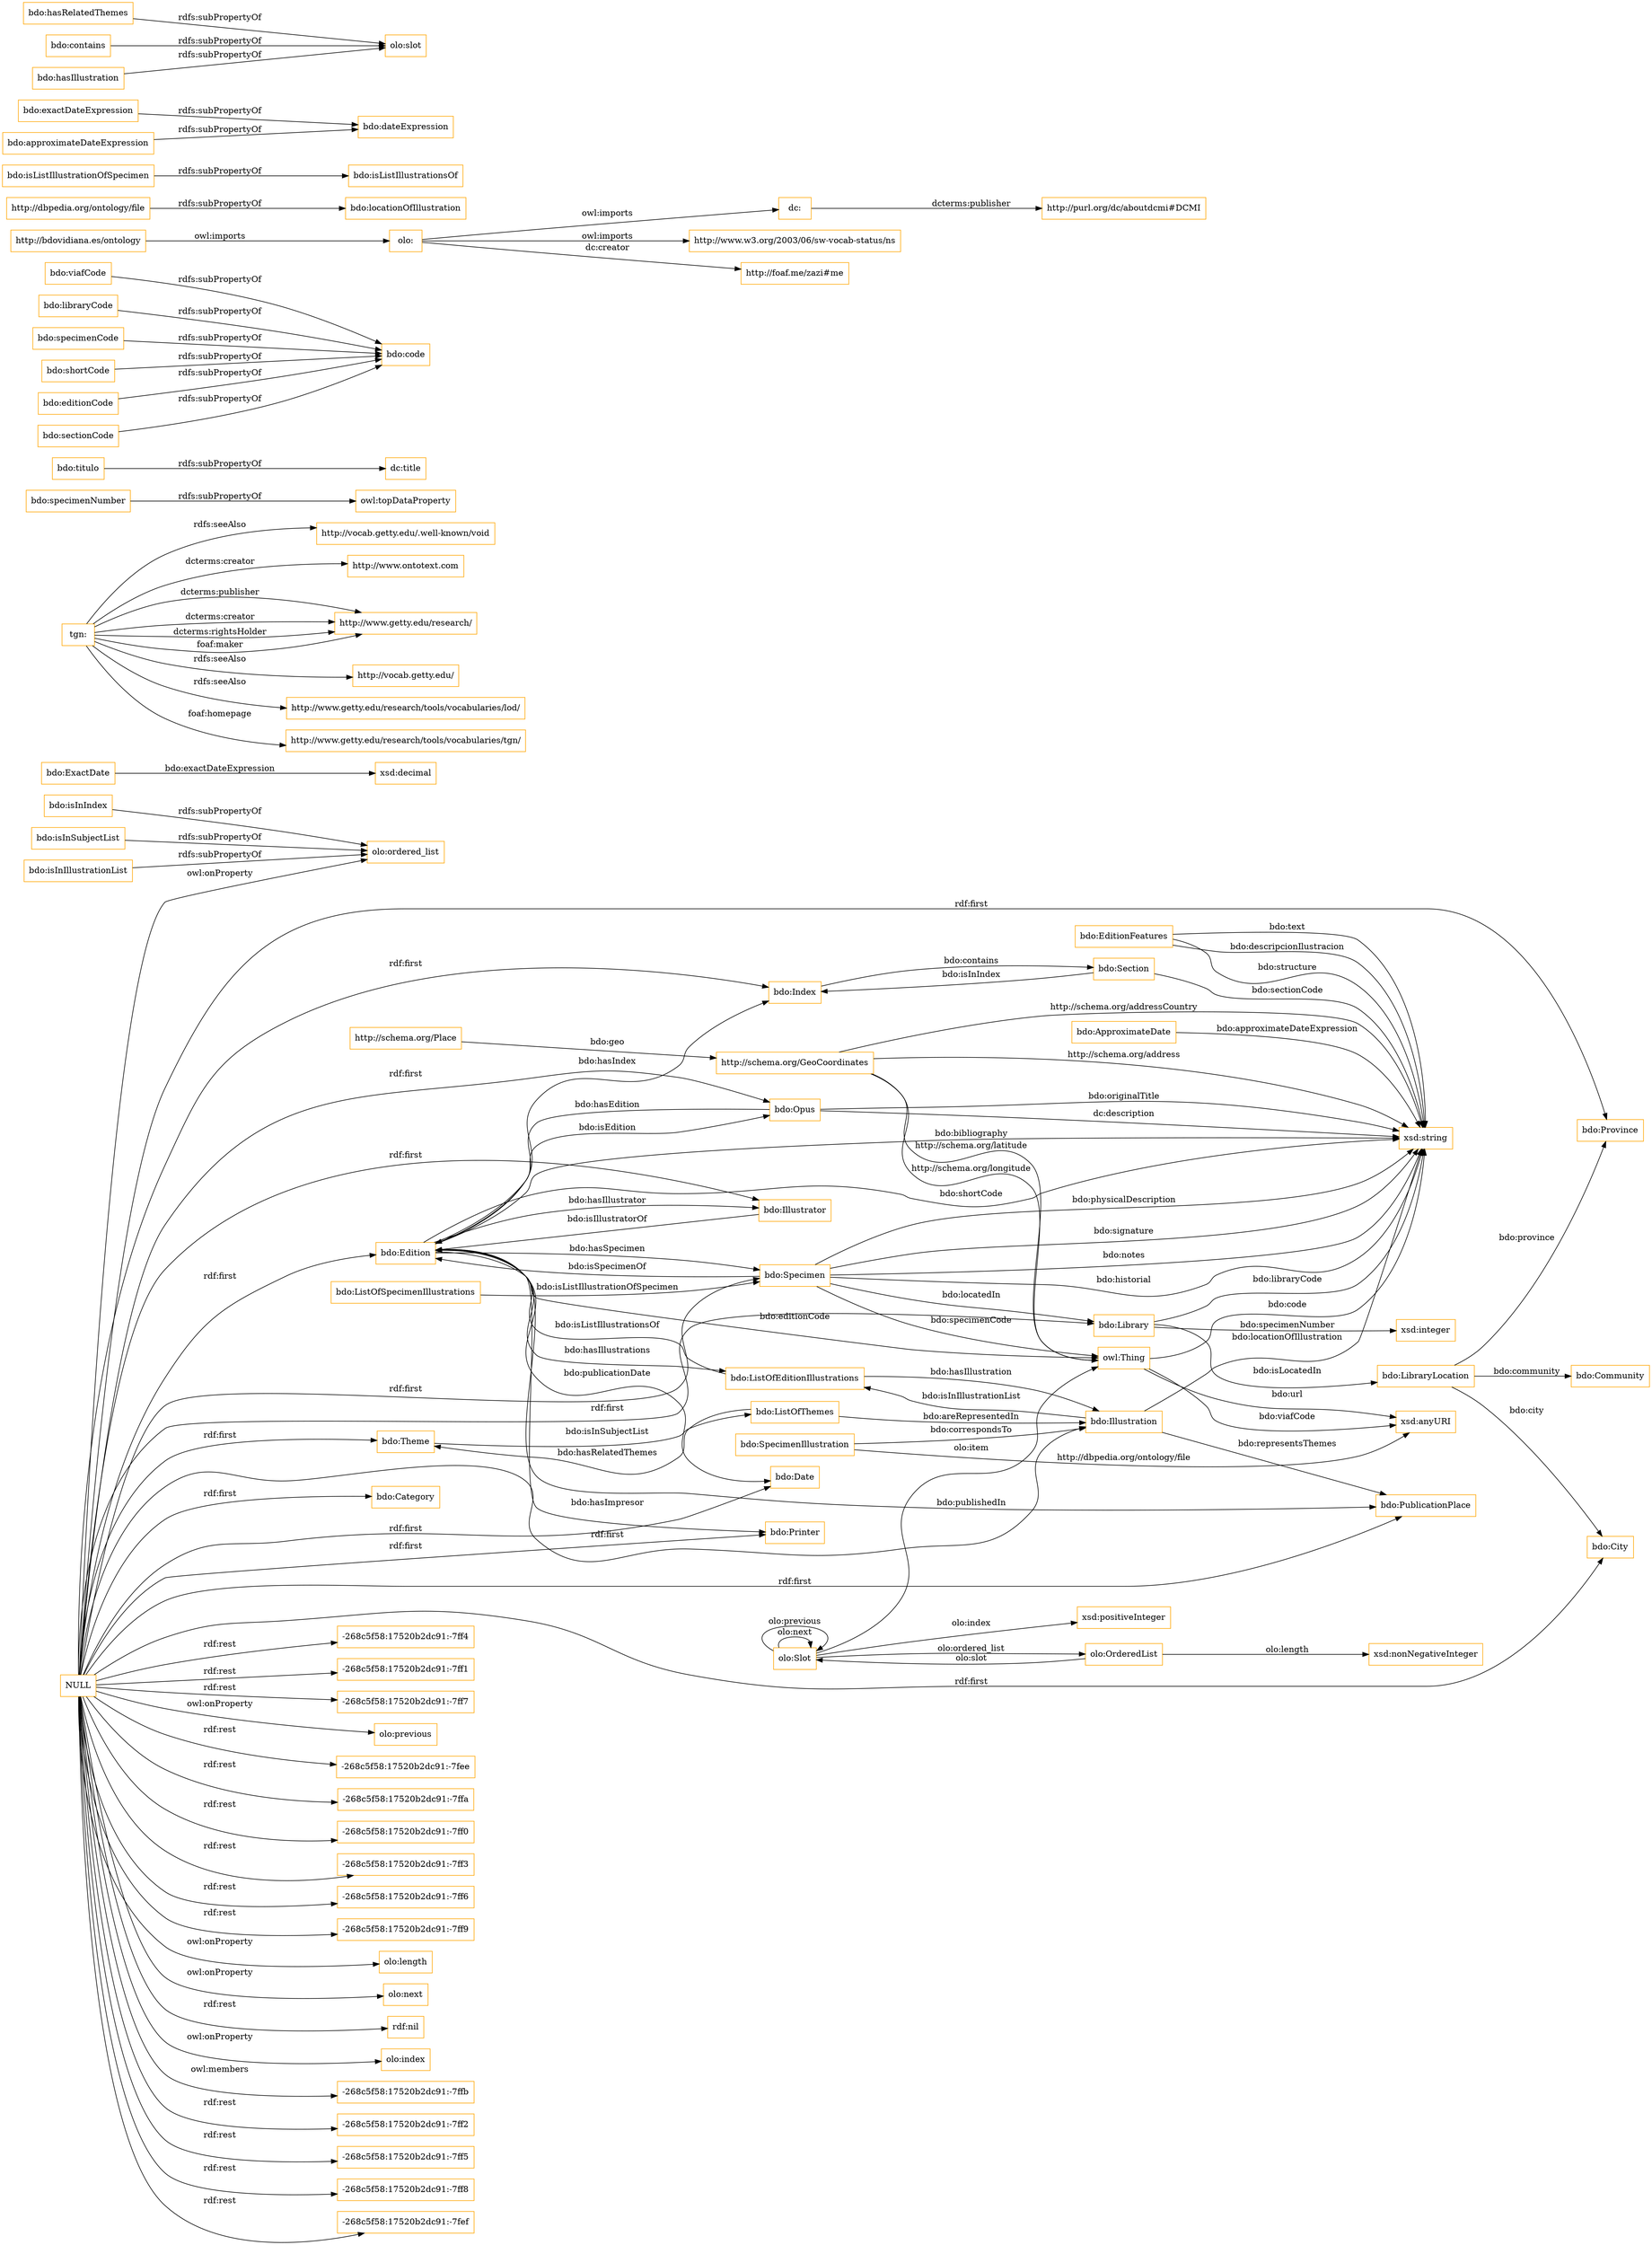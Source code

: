 digraph ar2dtool_diagram { 
rankdir=LR;
size="1501"
node [shape = rectangle, color="orange"]; "http://schema.org/GeoCoordinates" "bdo:Edition" "bdo:Date" "bdo:Printer" "bdo:ListOfEditionIllustrations" "bdo:ListOfThemes" "bdo:Category" "bdo:Specimen" "bdo:Index" "bdo:Province" "bdo:PublicationPlace" "bdo:Library" "bdo:ListOfSpecimenIllustrations" "bdo:LibraryLocation" "bdo:EditionFeatures" "bdo:Illustrator" "bdo:Section" "bdo:SpecimenIllustration" "bdo:ApproximateDate" "bdo:ExactDate" "bdo:Community" "bdo:Opus" "http://schema.org/Place" "bdo:City" "bdo:Theme" "bdo:Illustration" "olo:Slot" "olo:OrderedList" ; /*classes style*/
	"tgn:" -> "http://vocab.getty.edu/.well-known/void" [ label = "rdfs:seeAlso" ];
	"tgn:" -> "http://www.ontotext.com" [ label = "dcterms:creator" ];
	"tgn:" -> "http://www.getty.edu/research/" [ label = "dcterms:publisher" ];
	"tgn:" -> "http://vocab.getty.edu/" [ label = "rdfs:seeAlso" ];
	"tgn:" -> "http://www.getty.edu/research/tools/vocabularies/lod/" [ label = "rdfs:seeAlso" ];
	"tgn:" -> "http://www.getty.edu/research/" [ label = "dcterms:creator" ];
	"tgn:" -> "http://www.getty.edu/research/" [ label = "dcterms:rightsHolder" ];
	"tgn:" -> "http://www.getty.edu/research/tools/vocabularies/tgn/" [ label = "foaf:homepage" ];
	"tgn:" -> "http://www.getty.edu/research/" [ label = "foaf:maker" ];
	"bdo:specimenNumber" -> "owl:topDataProperty" [ label = "rdfs:subPropertyOf" ];
	"bdo:titulo" -> "dc:title" [ label = "rdfs:subPropertyOf" ];
	"bdo:isInIllustrationList" -> "olo:ordered_list" [ label = "rdfs:subPropertyOf" ];
	"bdo:viafCode" -> "bdo:code" [ label = "rdfs:subPropertyOf" ];
	"bdo:libraryCode" -> "bdo:code" [ label = "rdfs:subPropertyOf" ];
	"dc:" -> "http://purl.org/dc/aboutdcmi#DCMI" [ label = "dcterms:publisher" ];
	"http://dbpedia.org/ontology/file" -> "bdo:locationOfIllustration" [ label = "rdfs:subPropertyOf" ];
	"bdo:specimenCode" -> "bdo:code" [ label = "rdfs:subPropertyOf" ];
	"bdo:isInIndex" -> "olo:ordered_list" [ label = "rdfs:subPropertyOf" ];
	"olo:" -> "http://www.w3.org/2003/06/sw-vocab-status/ns" [ label = "owl:imports" ];
	"olo:" -> "dc:" [ label = "owl:imports" ];
	"olo:" -> "http://foaf.me/zazi#me" [ label = "dc:creator" ];
	"bdo:isListIllustrationOfSpecimen" -> "bdo:isListIllustrationsOf" [ label = "rdfs:subPropertyOf" ];
	"NULL" -> "olo:previous" [ label = "owl:onProperty" ];
	"NULL" -> "-268c5f58:17520b2dc91:-7fee" [ label = "rdf:rest" ];
	"NULL" -> "bdo:Opus" [ label = "rdf:first" ];
	"NULL" -> "bdo:Library" [ label = "rdf:first" ];
	"NULL" -> "-268c5f58:17520b2dc91:-7ffa" [ label = "rdf:rest" ];
	"NULL" -> "-268c5f58:17520b2dc91:-7ff0" [ label = "rdf:rest" ];
	"NULL" -> "-268c5f58:17520b2dc91:-7ff3" [ label = "rdf:rest" ];
	"NULL" -> "-268c5f58:17520b2dc91:-7ff6" [ label = "rdf:rest" ];
	"NULL" -> "-268c5f58:17520b2dc91:-7ff9" [ label = "rdf:rest" ];
	"NULL" -> "bdo:Illustrator" [ label = "rdf:first" ];
	"NULL" -> "olo:length" [ label = "owl:onProperty" ];
	"NULL" -> "bdo:Category" [ label = "rdf:first" ];
	"NULL" -> "bdo:Specimen" [ label = "rdf:first" ];
	"NULL" -> "bdo:Theme" [ label = "rdf:first" ];
	"NULL" -> "olo:next" [ label = "owl:onProperty" ];
	"NULL" -> "bdo:Province" [ label = "rdf:first" ];
	"NULL" -> "rdf:nil" [ label = "rdf:rest" ];
	"NULL" -> "bdo:Index" [ label = "rdf:first" ];
	"NULL" -> "bdo:City" [ label = "rdf:first" ];
	"NULL" -> "olo:index" [ label = "owl:onProperty" ];
	"NULL" -> "-268c5f58:17520b2dc91:-7ffb" [ label = "owl:members" ];
	"NULL" -> "-268c5f58:17520b2dc91:-7ff2" [ label = "rdf:rest" ];
	"NULL" -> "-268c5f58:17520b2dc91:-7ff5" [ label = "rdf:rest" ];
	"NULL" -> "-268c5f58:17520b2dc91:-7ff8" [ label = "rdf:rest" ];
	"NULL" -> "bdo:Illustration" [ label = "rdf:first" ];
	"NULL" -> "bdo:Printer" [ label = "rdf:first" ];
	"NULL" -> "bdo:Edition" [ label = "rdf:first" ];
	"NULL" -> "-268c5f58:17520b2dc91:-7fef" [ label = "rdf:rest" ];
	"NULL" -> "bdo:Date" [ label = "rdf:first" ];
	"NULL" -> "-268c5f58:17520b2dc91:-7ff4" [ label = "rdf:rest" ];
	"NULL" -> "olo:ordered_list" [ label = "owl:onProperty" ];
	"NULL" -> "-268c5f58:17520b2dc91:-7ff1" [ label = "rdf:rest" ];
	"NULL" -> "bdo:PublicationPlace" [ label = "rdf:first" ];
	"NULL" -> "-268c5f58:17520b2dc91:-7ff7" [ label = "rdf:rest" ];
	"bdo:exactDateExpression" -> "bdo:dateExpression" [ label = "rdfs:subPropertyOf" ];
	"bdo:shortCode" -> "bdo:code" [ label = "rdfs:subPropertyOf" ];
	"bdo:hasRelatedThemes" -> "olo:slot" [ label = "rdfs:subPropertyOf" ];
	"bdo:editionCode" -> "bdo:code" [ label = "rdfs:subPropertyOf" ];
	"http://bdovidiana.es/ontology" -> "olo:" [ label = "owl:imports" ];
	"bdo:sectionCode" -> "bdo:code" [ label = "rdfs:subPropertyOf" ];
	"bdo:approximateDateExpression" -> "bdo:dateExpression" [ label = "rdfs:subPropertyOf" ];
	"bdo:isInSubjectList" -> "olo:ordered_list" [ label = "rdfs:subPropertyOf" ];
	"bdo:contains" -> "olo:slot" [ label = "rdfs:subPropertyOf" ];
	"bdo:hasIllustration" -> "olo:slot" [ label = "rdfs:subPropertyOf" ];
	"bdo:Edition" -> "bdo:Opus" [ label = "bdo:isEdition" ];
	"olo:OrderedList" -> "olo:Slot" [ label = "olo:slot" ];
	"bdo:Section" -> "xsd:string" [ label = "bdo:sectionCode" ];
	"bdo:Specimen" -> "xsd:string" [ label = "bdo:historial" ];
	"olo:Slot" -> "olo:Slot" [ label = "olo:next" ];
	"bdo:Illustration" -> "xsd:string" [ label = "bdo:locationOfIllustration" ];
	"bdo:Library" -> "xsd:integer" [ label = "bdo:specimenNumber" ];
	"bdo:Edition" -> "owl:Thing" [ label = "bdo:editionCode" ];
	"bdo:Library" -> "xsd:string" [ label = "bdo:libraryCode" ];
	"bdo:ListOfEditionIllustrations" -> "bdo:Illustration" [ label = "bdo:hasIllustration" ];
	"bdo:Library" -> "bdo:LibraryLocation" [ label = "bdo:isLocatedIn" ];
	"http://schema.org/GeoCoordinates" -> "xsd:string" [ label = "http://schema.org/addressCountry" ];
	"bdo:EditionFeatures" -> "xsd:string" [ label = "bdo:structure" ];
	"bdo:LibraryLocation" -> "bdo:City" [ label = "bdo:city" ];
	"bdo:ListOfThemes" -> "bdo:Illustration" [ label = "bdo:areRepresentedIn" ];
	"owl:Thing" -> "xsd:string" [ label = "bdo:code" ];
	"bdo:SpecimenIllustration" -> "xsd:anyURI" [ label = "http://dbpedia.org/ontology/file" ];
	"http://schema.org/GeoCoordinates" -> "owl:Thing" [ label = "http://schema.org/longitude" ];
	"olo:Slot" -> "owl:Thing" [ label = "olo:item" ];
	"bdo:Theme" -> "bdo:ListOfThemes" [ label = "bdo:isInSubjectList" ];
	"bdo:Opus" -> "xsd:string" [ label = "dc:description" ];
	"bdo:Opus" -> "bdo:Edition" [ label = "bdo:hasEdition" ];
	"bdo:ListOfEditionIllustrations" -> "bdo:Edition" [ label = "bdo:isListIllustrationsOf" ];
	"bdo:Edition" -> "bdo:Index" [ label = "bdo:hasIndex" ];
	"bdo:Edition" -> "bdo:PublicationPlace" [ label = "bdo:publishedIn" ];
	"bdo:Edition" -> "bdo:Specimen" [ label = "bdo:hasSpecimen" ];
	"bdo:Specimen" -> "owl:Thing" [ label = "bdo:specimenCode" ];
	"olo:Slot" -> "olo:Slot" [ label = "olo:previous" ];
	"bdo:Illustrator" -> "bdo:Edition" [ label = "bdo:isIllustratorOf" ];
	"bdo:Edition" -> "bdo:Illustrator" [ label = "bdo:hasIllustrator" ];
	"bdo:Section" -> "bdo:Index" [ label = "bdo:isInIndex" ];
	"bdo:Edition" -> "bdo:Date" [ label = "bdo:publicationDate" ];
	"bdo:Edition" -> "xsd:string" [ label = "bdo:bibliography" ];
	"bdo:ApproximateDate" -> "xsd:string" [ label = "bdo:approximateDateExpression" ];
	"bdo:Illustration" -> "bdo:ListOfEditionIllustrations" [ label = "bdo:isInIllustrationList" ];
	"olo:Slot" -> "xsd:positiveInteger" [ label = "olo:index" ];
	"http://schema.org/GeoCoordinates" -> "owl:Thing" [ label = "http://schema.org/latitude" ];
	"http://schema.org/Place" -> "http://schema.org/GeoCoordinates" [ label = "bdo:geo" ];
	"bdo:Specimen" -> "bdo:Edition" [ label = "bdo:isSpecimenOf" ];
	"bdo:Specimen" -> "xsd:string" [ label = "bdo:physicalDescription" ];
	"bdo:EditionFeatures" -> "xsd:string" [ label = "bdo:text" ];
	"bdo:Edition" -> "bdo:ListOfEditionIllustrations" [ label = "bdo:hasIllustrations" ];
	"http://schema.org/GeoCoordinates" -> "xsd:string" [ label = "http://schema.org/address" ];
	"bdo:SpecimenIllustration" -> "bdo:Illustration" [ label = "bdo:correspondsTo" ];
	"bdo:LibraryLocation" -> "bdo:Province" [ label = "bdo:province" ];
	"olo:Slot" -> "olo:OrderedList" [ label = "olo:ordered_list" ];
	"owl:Thing" -> "xsd:anyURI" [ label = "bdo:viafCode" ];
	"olo:OrderedList" -> "xsd:nonNegativeInteger" [ label = "olo:length" ];
	"bdo:Opus" -> "xsd:string" [ label = "bdo:originalTitle" ];
	"bdo:Index" -> "bdo:Section" [ label = "bdo:contains" ];
	"bdo:Edition" -> "xsd:string" [ label = "bdo:shortCode" ];
	"bdo:Specimen" -> "xsd:string" [ label = "bdo:signature" ];
	"bdo:Illustration" -> "bdo:PublicationPlace" [ label = "bdo:representsThemes" ];
	"bdo:Edition" -> "bdo:Printer" [ label = "bdo:hasImpresor" ];
	"owl:Thing" -> "xsd:anyURI" [ label = "bdo:url" ];
	"bdo:LibraryLocation" -> "bdo:Community" [ label = "bdo:community" ];
	"bdo:ListOfThemes" -> "bdo:Theme" [ label = "bdo:hasRelatedThemes" ];
	"bdo:Specimen" -> "bdo:Library" [ label = "bdo:locatedIn" ];
	"bdo:ExactDate" -> "xsd:decimal" [ label = "bdo:exactDateExpression" ];
	"bdo:Specimen" -> "xsd:string" [ label = "bdo:notes" ];
	"bdo:ListOfSpecimenIllustrations" -> "bdo:Specimen" [ label = "bdo:isListIllustrationOfSpecimen" ];
	"bdo:EditionFeatures" -> "xsd:string" [ label = "bdo:descripcionIlustracion" ];

}
